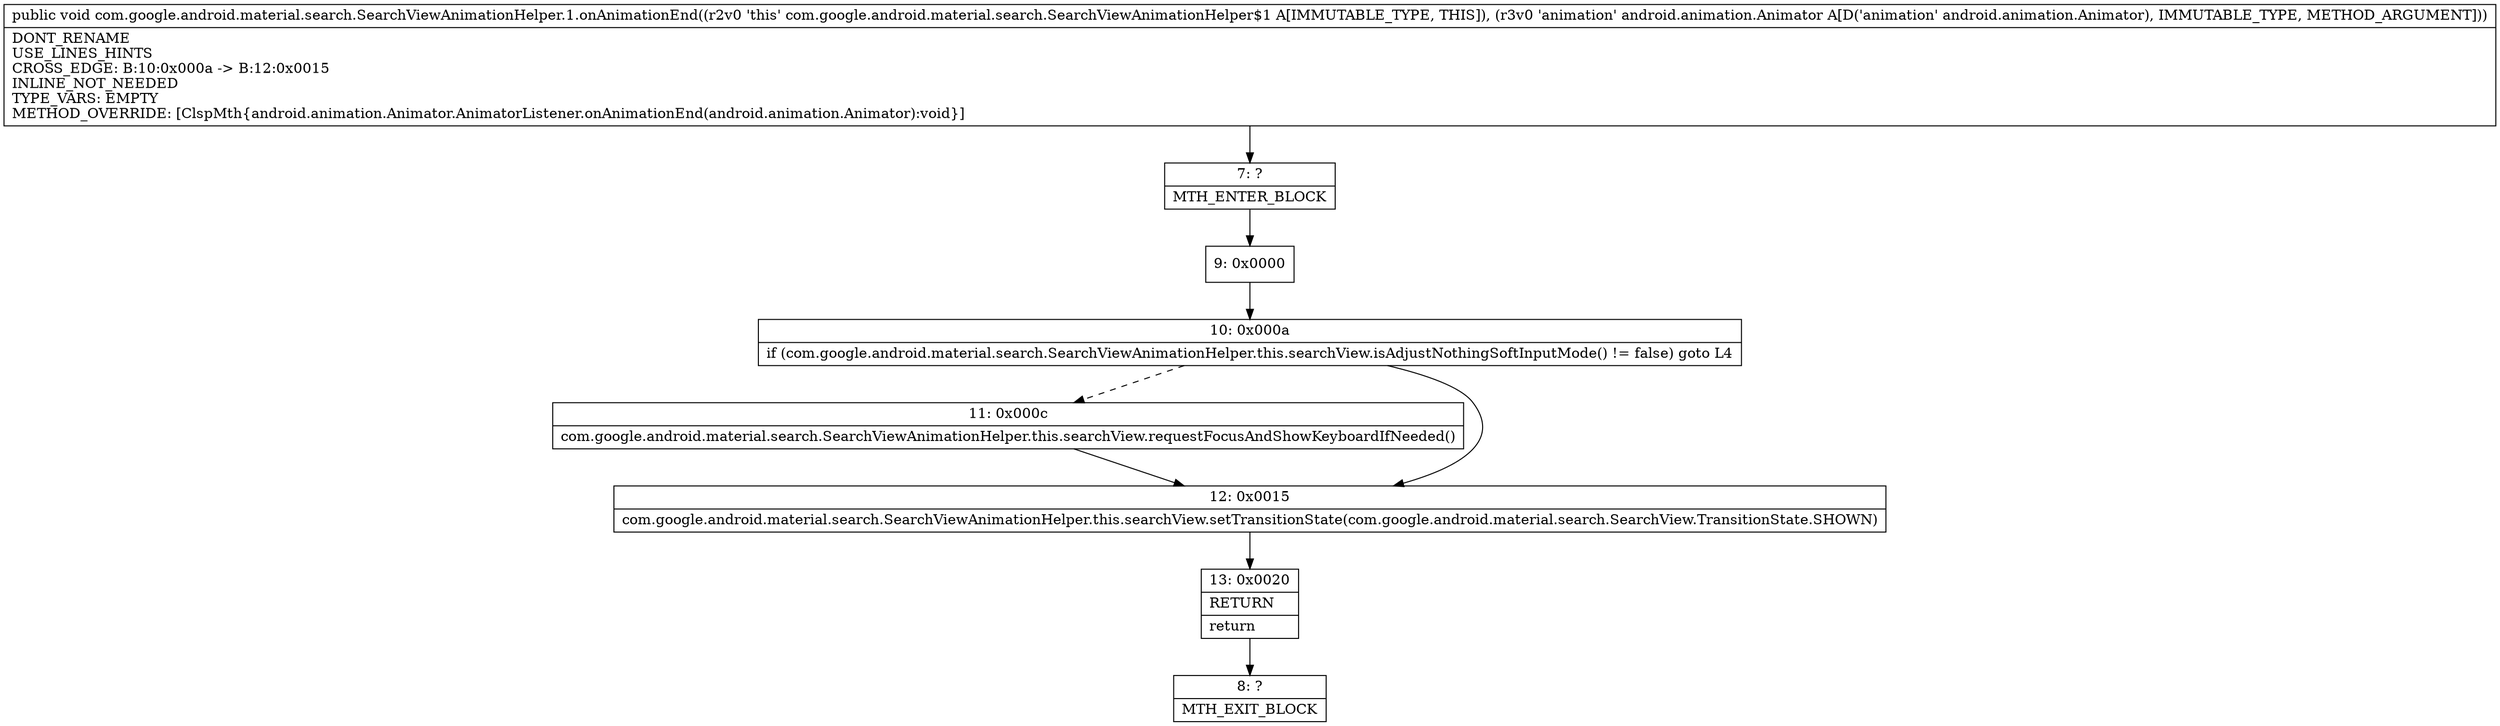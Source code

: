 digraph "CFG forcom.google.android.material.search.SearchViewAnimationHelper.1.onAnimationEnd(Landroid\/animation\/Animator;)V" {
Node_7 [shape=record,label="{7\:\ ?|MTH_ENTER_BLOCK\l}"];
Node_9 [shape=record,label="{9\:\ 0x0000}"];
Node_10 [shape=record,label="{10\:\ 0x000a|if (com.google.android.material.search.SearchViewAnimationHelper.this.searchView.isAdjustNothingSoftInputMode() != false) goto L4\l}"];
Node_11 [shape=record,label="{11\:\ 0x000c|com.google.android.material.search.SearchViewAnimationHelper.this.searchView.requestFocusAndShowKeyboardIfNeeded()\l}"];
Node_12 [shape=record,label="{12\:\ 0x0015|com.google.android.material.search.SearchViewAnimationHelper.this.searchView.setTransitionState(com.google.android.material.search.SearchView.TransitionState.SHOWN)\l}"];
Node_13 [shape=record,label="{13\:\ 0x0020|RETURN\l|return\l}"];
Node_8 [shape=record,label="{8\:\ ?|MTH_EXIT_BLOCK\l}"];
MethodNode[shape=record,label="{public void com.google.android.material.search.SearchViewAnimationHelper.1.onAnimationEnd((r2v0 'this' com.google.android.material.search.SearchViewAnimationHelper$1 A[IMMUTABLE_TYPE, THIS]), (r3v0 'animation' android.animation.Animator A[D('animation' android.animation.Animator), IMMUTABLE_TYPE, METHOD_ARGUMENT]))  | DONT_RENAME\lUSE_LINES_HINTS\lCROSS_EDGE: B:10:0x000a \-\> B:12:0x0015\lINLINE_NOT_NEEDED\lTYPE_VARS: EMPTY\lMETHOD_OVERRIDE: [ClspMth\{android.animation.Animator.AnimatorListener.onAnimationEnd(android.animation.Animator):void\}]\l}"];
MethodNode -> Node_7;Node_7 -> Node_9;
Node_9 -> Node_10;
Node_10 -> Node_11[style=dashed];
Node_10 -> Node_12;
Node_11 -> Node_12;
Node_12 -> Node_13;
Node_13 -> Node_8;
}

